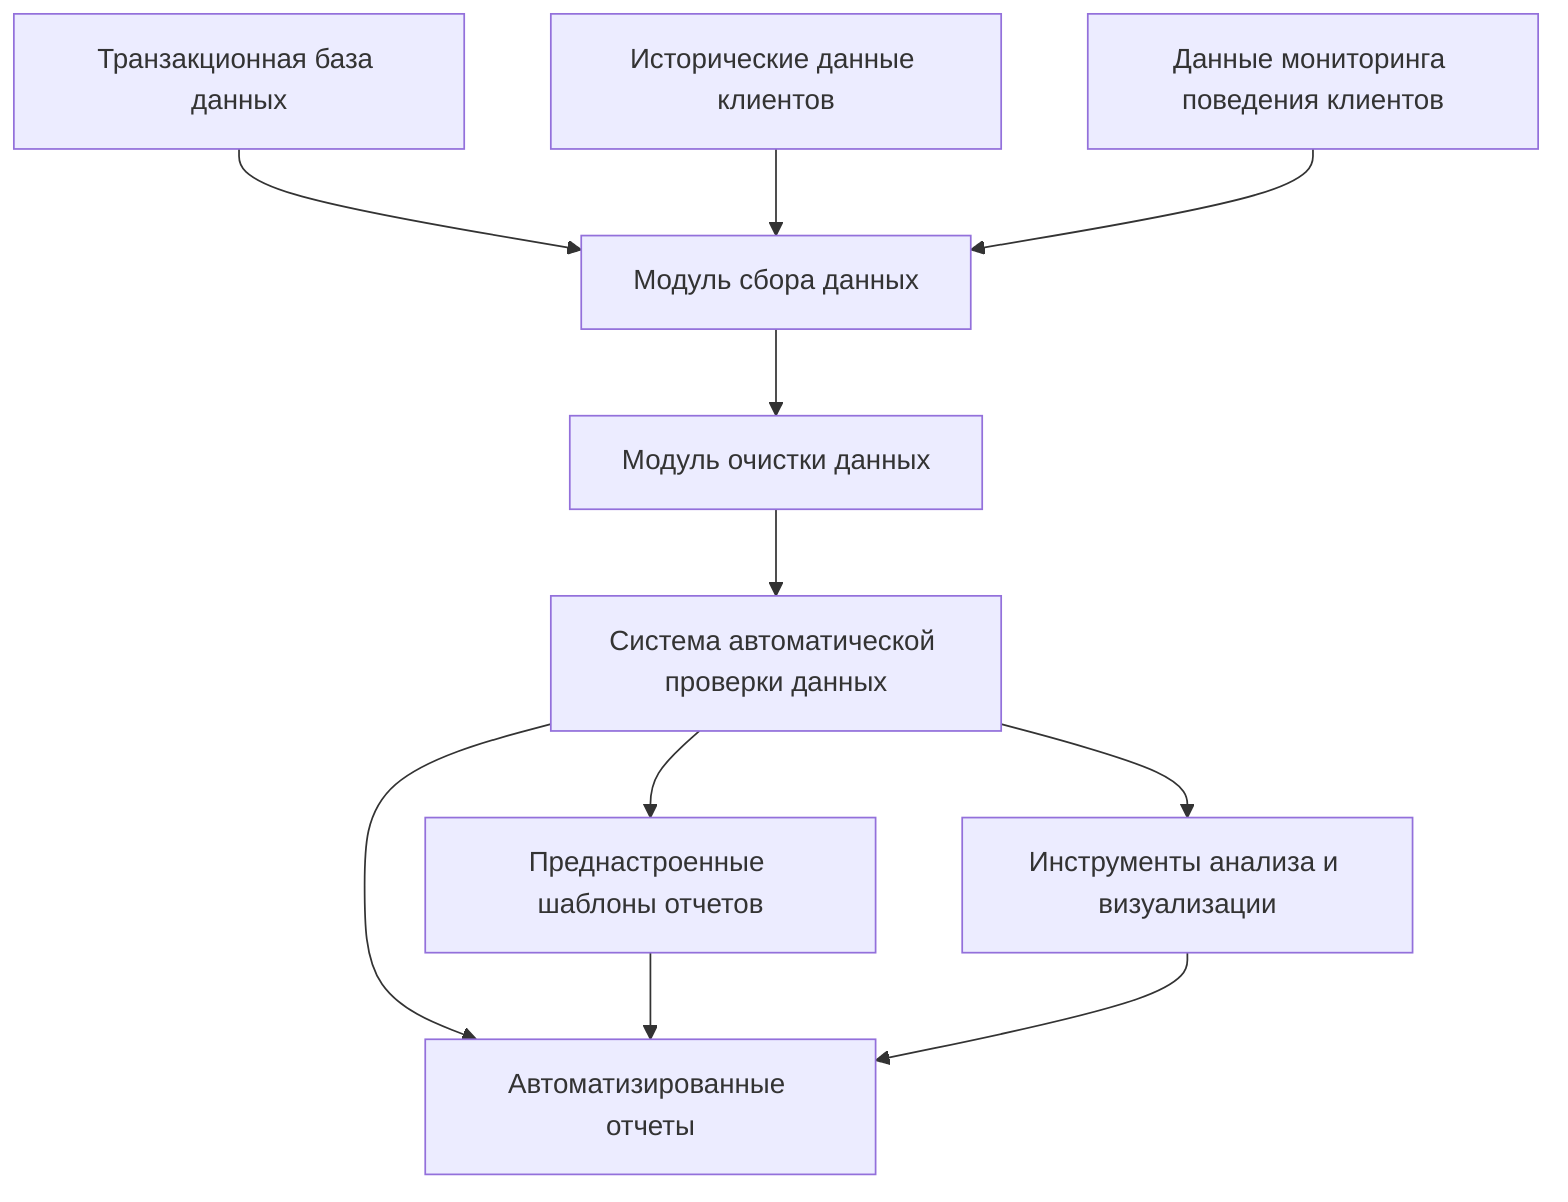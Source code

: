 graph TD
    A[Транзакционная база данных] --> B[Модуль сбора данных]
    C[Исторические данные клиентов] --> B
    D[Данные мониторинга поведения клиентов] --> B

    B --> E[Модуль очистки данных]
    E --> G[Система автоматической проверки данных]
    G --> H[Преднастроенные шаблоны отчетов]
    G --> I[Инструменты анализа и визуализации]
    G --> J[Автоматизированные отчеты]

    H --> J
    I --> J